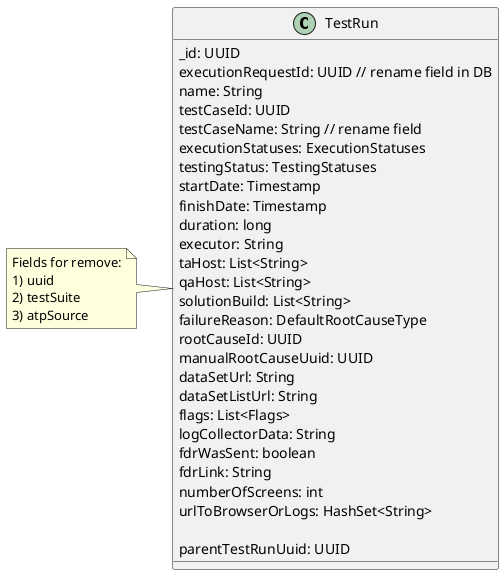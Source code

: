 @startuml
class TestRun {
    _id: UUID
    executionRequestId: UUID // rename field in DB
    name: String
    testCaseId: UUID
    testCaseName: String // rename field
    executionStatuses: ExecutionStatuses
    testingStatus: TestingStatuses
    startDate: Timestamp
    finishDate: Timestamp
    duration: long
    executor: String
    taHost: List<String>
    qaHost: List<String>
    solutionBuild: List<String>
    failureReason: DefaultRootCauseType
    rootCauseId: UUID
    manualRootCauseUuid: UUID
    dataSetUrl: String
    dataSetListUrl: String
    flags: List<Flags>
    logCollectorData: String
    fdrWasSent: boolean
    fdrLink: String
    numberOfScreens: int
    urlToBrowserOrLogs: HashSet<String>

    parentTestRunUuid: UUID
}

note left
    Fields for remove:
    1) uuid
    2) testSuite
    3) atpSource
end note

@enduml
